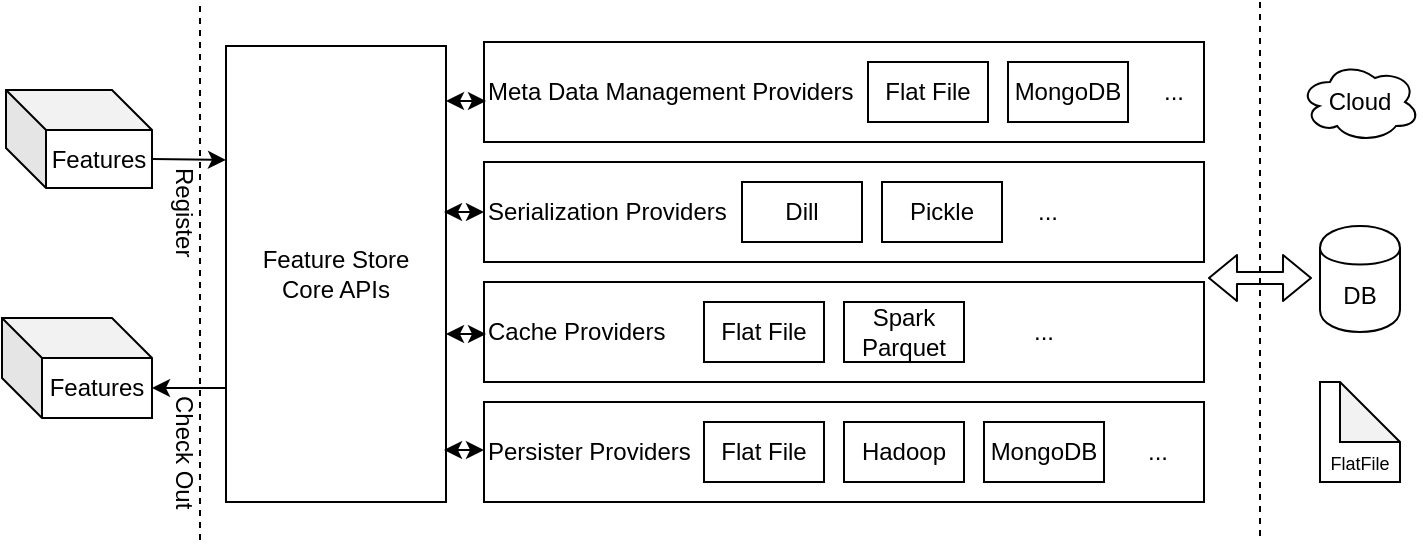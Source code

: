 <mxfile version="10.7.5" type="device"><diagram id="H-cCnwML8Yvyatv7vtV2" name="Page-1"><mxGraphModel dx="1398" dy="779" grid="1" gridSize="10" guides="1" tooltips="1" connect="1" arrows="1" fold="1" page="1" pageScale="1" pageWidth="850" pageHeight="1100" math="0" shadow="0"><root><mxCell id="0"/><mxCell id="1" parent="0"/><mxCell id="HjzM2Ok9PyUZWSyf76Pv-1" value="Feature Store&lt;br&gt;Core APIs&lt;br&gt;" style="rounded=0;whiteSpace=wrap;html=1;" vertex="1" parent="1"><mxGeometry x="163" y="232" width="110" height="228" as="geometry"/></mxCell><mxCell id="HjzM2Ok9PyUZWSyf76Pv-2" value="Persister Providers" style="rounded=0;whiteSpace=wrap;html=1;align=left;" vertex="1" parent="1"><mxGeometry x="292" y="410" width="360" height="50" as="geometry"/></mxCell><mxCell id="HjzM2Ok9PyUZWSyf76Pv-3" value="Flat File" style="rounded=0;whiteSpace=wrap;html=1;align=center;" vertex="1" parent="1"><mxGeometry x="402" y="420" width="60" height="30" as="geometry"/></mxCell><mxCell id="HjzM2Ok9PyUZWSyf76Pv-4" value="Hadoop" style="rounded=0;whiteSpace=wrap;html=1;align=center;" vertex="1" parent="1"><mxGeometry x="472" y="420" width="60" height="30" as="geometry"/></mxCell><mxCell id="HjzM2Ok9PyUZWSyf76Pv-5" value="MongoDB" style="rounded=0;whiteSpace=wrap;html=1;align=center;" vertex="1" parent="1"><mxGeometry x="542" y="420" width="60" height="30" as="geometry"/></mxCell><mxCell id="HjzM2Ok9PyUZWSyf76Pv-6" value="..." style="text;html=1;strokeColor=none;fillColor=none;align=center;verticalAlign=middle;whiteSpace=wrap;rounded=0;" vertex="1" parent="1"><mxGeometry x="609" y="425" width="40" height="20" as="geometry"/></mxCell><mxCell id="HjzM2Ok9PyUZWSyf76Pv-15" value="" style="endArrow=none;dashed=1;html=1;" edge="1" parent="1"><mxGeometry width="50" height="50" relative="1" as="geometry"><mxPoint x="680" y="210" as="sourcePoint"/><mxPoint x="680" y="480" as="targetPoint"/></mxGeometry></mxCell><mxCell id="HjzM2Ok9PyUZWSyf76Pv-19" value="Serialization Providers" style="rounded=0;whiteSpace=wrap;html=1;align=left;" vertex="1" parent="1"><mxGeometry x="292" y="290" width="360" height="50" as="geometry"/></mxCell><mxCell id="HjzM2Ok9PyUZWSyf76Pv-20" value="Dill" style="rounded=0;whiteSpace=wrap;html=1;align=center;" vertex="1" parent="1"><mxGeometry x="421" y="300" width="60" height="30" as="geometry"/></mxCell><mxCell id="HjzM2Ok9PyUZWSyf76Pv-21" value="Pickle" style="rounded=0;whiteSpace=wrap;html=1;align=center;" vertex="1" parent="1"><mxGeometry x="491" y="300" width="60" height="30" as="geometry"/></mxCell><mxCell id="HjzM2Ok9PyUZWSyf76Pv-23" value="..." style="text;html=1;strokeColor=none;fillColor=none;align=center;verticalAlign=middle;whiteSpace=wrap;rounded=0;" vertex="1" parent="1"><mxGeometry x="554" y="305" width="40" height="20" as="geometry"/></mxCell><mxCell id="HjzM2Ok9PyUZWSyf76Pv-24" value="Cache Providers" style="rounded=0;whiteSpace=wrap;html=1;align=left;" vertex="1" parent="1"><mxGeometry x="292" y="350" width="360" height="50" as="geometry"/></mxCell><mxCell id="HjzM2Ok9PyUZWSyf76Pv-25" value="Flat File" style="rounded=0;whiteSpace=wrap;html=1;align=center;" vertex="1" parent="1"><mxGeometry x="402" y="360" width="60" height="30" as="geometry"/></mxCell><mxCell id="HjzM2Ok9PyUZWSyf76Pv-26" value="&lt;span&gt;Spark Parquet&lt;/span&gt;" style="rounded=0;whiteSpace=wrap;html=1;align=center;" vertex="1" parent="1"><mxGeometry x="472" y="360" width="60" height="30" as="geometry"/></mxCell><mxCell id="HjzM2Ok9PyUZWSyf76Pv-28" value="..." style="text;html=1;strokeColor=none;fillColor=none;align=center;verticalAlign=middle;whiteSpace=wrap;rounded=0;" vertex="1" parent="1"><mxGeometry x="552" y="365" width="40" height="20" as="geometry"/></mxCell><mxCell id="HjzM2Ok9PyUZWSyf76Pv-29" value="Meta Data Management Providers" style="rounded=0;whiteSpace=wrap;html=1;align=left;" vertex="1" parent="1"><mxGeometry x="292" y="230" width="360" height="50" as="geometry"/></mxCell><mxCell id="HjzM2Ok9PyUZWSyf76Pv-30" value="Flat File" style="rounded=0;whiteSpace=wrap;html=1;align=center;" vertex="1" parent="1"><mxGeometry x="484" y="240" width="60" height="30" as="geometry"/></mxCell><mxCell id="HjzM2Ok9PyUZWSyf76Pv-31" value="MongoDB" style="rounded=0;whiteSpace=wrap;html=1;align=center;" vertex="1" parent="1"><mxGeometry x="554" y="240" width="60" height="30" as="geometry"/></mxCell><mxCell id="HjzM2Ok9PyUZWSyf76Pv-32" value="..." style="text;html=1;strokeColor=none;fillColor=none;align=center;verticalAlign=middle;whiteSpace=wrap;rounded=0;" vertex="1" parent="1"><mxGeometry x="617" y="245" width="40" height="20" as="geometry"/></mxCell><mxCell id="HjzM2Ok9PyUZWSyf76Pv-35" value="" style="endArrow=classic;startArrow=classic;html=1;" edge="1" parent="1"><mxGeometry width="50" height="50" relative="1" as="geometry"><mxPoint x="272" y="434" as="sourcePoint"/><mxPoint x="292" y="434" as="targetPoint"/></mxGeometry></mxCell><mxCell id="HjzM2Ok9PyUZWSyf76Pv-36" value="" style="endArrow=classic;startArrow=classic;html=1;" edge="1" parent="1"><mxGeometry width="50" height="50" relative="1" as="geometry"><mxPoint x="273" y="376" as="sourcePoint"/><mxPoint x="293" y="376" as="targetPoint"/></mxGeometry></mxCell><mxCell id="HjzM2Ok9PyUZWSyf76Pv-37" value="" style="endArrow=classic;startArrow=classic;html=1;" edge="1" parent="1"><mxGeometry width="50" height="50" relative="1" as="geometry"><mxPoint x="272" y="315" as="sourcePoint"/><mxPoint x="292" y="315" as="targetPoint"/></mxGeometry></mxCell><mxCell id="HjzM2Ok9PyUZWSyf76Pv-38" value="" style="endArrow=classic;startArrow=classic;html=1;" edge="1" parent="1"><mxGeometry width="50" height="50" relative="1" as="geometry"><mxPoint x="273" y="259.5" as="sourcePoint"/><mxPoint x="293" y="259.5" as="targetPoint"/></mxGeometry></mxCell><mxCell id="HjzM2Ok9PyUZWSyf76Pv-40" value="Cloud" style="ellipse;shape=cloud;whiteSpace=wrap;html=1;align=center;" vertex="1" parent="1"><mxGeometry x="700" y="240" width="60" height="40" as="geometry"/></mxCell><mxCell id="HjzM2Ok9PyUZWSyf76Pv-41" value="DB" style="shape=cylinder;whiteSpace=wrap;html=1;boundedLbl=1;backgroundOutline=1;align=center;" vertex="1" parent="1"><mxGeometry x="710" y="322" width="40" height="53" as="geometry"/></mxCell><mxCell id="HjzM2Ok9PyUZWSyf76Pv-42" value="&lt;font style=&quot;font-size: 9px&quot;&gt;&lt;br&gt;&lt;br&gt;FlatFile&lt;/font&gt;&lt;br&gt;" style="shape=note;whiteSpace=wrap;html=1;backgroundOutline=1;darkOpacity=0.05;align=center;" vertex="1" parent="1"><mxGeometry x="710" y="400" width="40" height="50" as="geometry"/></mxCell><mxCell id="HjzM2Ok9PyUZWSyf76Pv-44" value="" style="shape=flexArrow;endArrow=classic;startArrow=classic;html=1;width=6;endSize=4.33;startWidth=16;startSize=4.33;endWidth=16;" edge="1" parent="1"><mxGeometry width="50" height="50" relative="1" as="geometry"><mxPoint x="654" y="348" as="sourcePoint"/><mxPoint x="706" y="348" as="targetPoint"/></mxGeometry></mxCell><mxCell id="HjzM2Ok9PyUZWSyf76Pv-45" value="" style="endArrow=classic;html=1;entryX=0;entryY=0.25;entryDx=0;entryDy=0;exitX=0;exitY=0;exitDx=73;exitDy=34.5;exitPerimeter=0;" edge="1" parent="1" source="HjzM2Ok9PyUZWSyf76Pv-47" target="HjzM2Ok9PyUZWSyf76Pv-1"><mxGeometry width="50" height="50" relative="1" as="geometry"><mxPoint x="218" y="170" as="sourcePoint"/><mxPoint x="210" y="500" as="targetPoint"/></mxGeometry></mxCell><mxCell id="HjzM2Ok9PyUZWSyf76Pv-47" value="Features" style="shape=cube;whiteSpace=wrap;html=1;boundedLbl=1;backgroundOutline=1;darkOpacity=0.05;darkOpacity2=0.1;align=center;" vertex="1" parent="1"><mxGeometry x="53" y="254" width="73" height="49" as="geometry"/></mxCell><mxCell id="HjzM2Ok9PyUZWSyf76Pv-48" value="Features" style="shape=cube;whiteSpace=wrap;html=1;boundedLbl=1;backgroundOutline=1;darkOpacity=0.05;darkOpacity2=0.1;align=center;" vertex="1" parent="1"><mxGeometry x="51" y="368" width="75" height="50" as="geometry"/></mxCell><mxCell id="HjzM2Ok9PyUZWSyf76Pv-49" value="" style="endArrow=classic;html=1;exitX=0;exitY=0.75;exitDx=0;exitDy=0;entryX=0;entryY=0;entryDx=75;entryDy=35;entryPerimeter=0;" edge="1" parent="1" source="HjzM2Ok9PyUZWSyf76Pv-1" target="HjzM2Ok9PyUZWSyf76Pv-48"><mxGeometry width="50" height="50" relative="1" as="geometry"><mxPoint x="160" y="650" as="sourcePoint"/><mxPoint x="218" y="500" as="targetPoint"/></mxGeometry></mxCell><mxCell id="HjzM2Ok9PyUZWSyf76Pv-53" value="Register" style="text;html=1;resizable=0;points=[];autosize=1;align=left;verticalAlign=top;spacingTop=-4;rotation=90;" vertex="1" parent="1"><mxGeometry x="112" y="311" width="60" height="20" as="geometry"/></mxCell><mxCell id="HjzM2Ok9PyUZWSyf76Pv-54" value="Check Out" style="text;html=1;resizable=0;points=[];autosize=1;align=left;verticalAlign=top;spacingTop=-4;rotation=90;" vertex="1" parent="1"><mxGeometry x="107" y="430" width="70" height="20" as="geometry"/></mxCell><mxCell id="HjzM2Ok9PyUZWSyf76Pv-55" value="" style="endArrow=none;dashed=1;html=1;" edge="1" parent="1"><mxGeometry width="50" height="50" relative="1" as="geometry"><mxPoint x="150" y="212" as="sourcePoint"/><mxPoint x="150" y="482" as="targetPoint"/></mxGeometry></mxCell></root></mxGraphModel></diagram></mxfile>